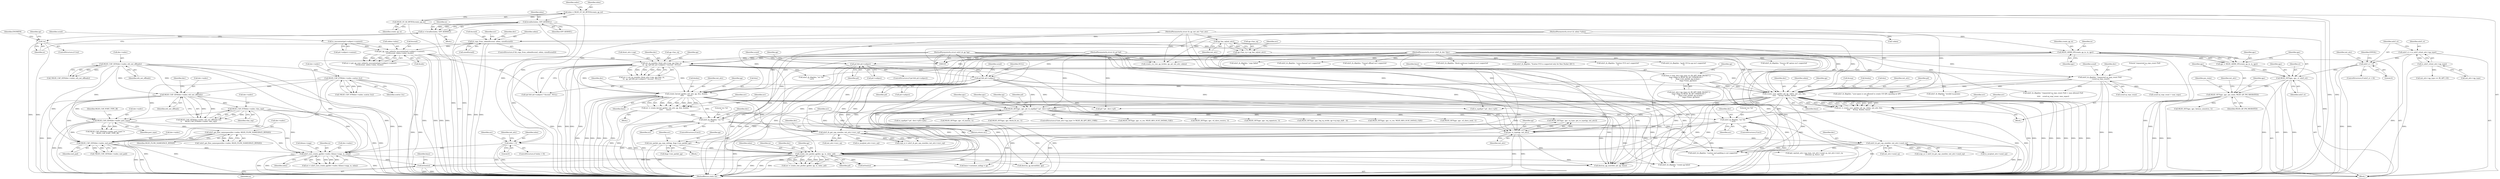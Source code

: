 digraph "0_linux_0625b4ba1a5d4703c7fb01c497bd6c156908af00@API" {
"1001322" [label="(Call,kvfree(in))"];
"1001305" [label="(Call,mlx5_core_create_qp(dev->mdev, &base->mqp, in, inlen))"];
"1001217" [label="(Call,MLX5_CAP_GEN(dev->mdev, end_pad))"];
"1000502" [label="(Call,MLX5_CAP_GEN(dev->mdev, port_type))"];
"1000326" [label="(Call,MLX5_CAP_GEN(dev->mdev, eth_net_offloads))"];
"1000371" [label="(Call,MLX5_CAP_GEN(dev->mdev, eth_net_offloads))"];
"1000332" [label="(Call,MLX5_CAP_ETH(dev->mdev, scatter_fcs))"];
"1000376" [label="(Call,MLX5_CAP_ETH(dev->mdev, vlan_cap))"];
"1000509" [label="(Call,mlx5_get_flow_namespace(dev->mdev, MLX5_FLOW_NAMESPACE_BYPASS))"];
"1000761" [label="(Call,MLX5_ADDR_OF(create_qp_in, in, qpc))"];
"1000122" [label="(Call,MLX5_ST_SZ_BYTES(create_qp_in))"];
"1000737" [label="(Call,!in)"];
"1000731" [label="(Call,in = kvzalloc(inlen, GFP_KERNEL))"];
"1000733" [label="(Call,kvzalloc(inlen, GFP_KERNEL))"];
"1000120" [label="(Call,inlen = MLX5_ST_SZ_BYTES(create_qp_in))"];
"1001252" [label="(Call,inlen < 0)"];
"1001295" [label="(Call,create_raw_packet_qp(dev, qp, in, inlen, pd))"];
"1000578" [label="(Call,set_rq_size(dev, &init_attr->cap, qp->has_rq,\n\t\t\t  qp, (pd && pd->uobject) ? &ucmd : NULL))"];
"1000106" [label="(MethodParameterIn,struct mlx5_ib_dev *dev)"];
"1000570" [label="(Call,qp->has_rq = qp_has_rq(init_attr))"];
"1000574" [label="(Call,qp_has_rq(init_attr))"];
"1000108" [label="(MethodParameterIn,struct ib_qp_init_attr *init_attr)"];
"1000110" [label="(MethodParameterIn,struct mlx5_ib_qp *qp)"];
"1000417" [label="(Call,get_qp_user_index(to_mucontext(pd->uobject->context),\n\t\t\t\t\t&ucmd, udata->inlen, &uidx))"];
"1000418" [label="(Call,to_mucontext(pd->uobject->context))"];
"1000402" [label="(Call,ib_copy_from_udata(&ucmd, udata, sizeof(ucmd)))"];
"1000109" [label="(MethodParameterIn,struct ib_udata *udata)"];
"1000710" [label="(Call,create_kernel_qp(dev, init_attr, qp, &in, &inlen,\n\t\t\t\t\t       base))"];
"1000542" [label="(Call,base = (init_attr->qp_type == IB_QPT_RAW_PACKET ||\n\t\tqp->flags & MLX5_IB_QP_UNDERLAY) ?\n\t       &qp->raw_packet_qp.rq.base :\n\t       &qp->trans_qp.base)"];
"1000687" [label="(Call,create_user_qp(dev, pd, qp, udata, init_attr, &in,\n\t\t\t\t\t     &resp, &inlen, base))"];
"1000622" [label="(Call,mlx5_ib_dbg(dev, \"requested sq_wqe_count (%d)\n\", ucmd.sq_wqe_count))"];
"1000589" [label="(Call,pd && pd->uobject)"];
"1000395" [label="(Call,pd && pd->uobject)"];
"1000107" [label="(MethodParameterIn,struct ib_pd *pd)"];
"1000702" [label="(Call,mlx5_ib_dbg(dev, \"err %d\n\", err))"];
"1000685" [label="(Call,err = create_user_qp(dev, pd, qp, udata, init_attr, &in,\n\t\t\t\t\t     &resp, &inlen, base))"];
"1000721" [label="(Call,mlx5_ib_dbg(dev, \"err %d\n\", err))"];
"1000708" [label="(Call,err = create_kernel_qp(dev, init_attr, qp, &in, &inlen,\n\t\t\t\t\t       base))"];
"1000874" [label="(Call,mlx5_ib_get_cqe_size(dev, init_attr->send_cq))"];
"1000867" [label="(Call,mlx5_ib_get_cqe_size(dev, init_attr->recv_cq))"];
"1001287" [label="(Call,raw_packet_qp_copy_info(qp, &qp->raw_packet_qp))"];
"1000948" [label="(Call,get_rx_type(qp, init_attr))"];
"1000781" [label="(Call,MLX5_SET(qpc, qpc, pd, to_mpd(pd ? pd : devr->p0)->pdn))"];
"1000770" [label="(Call,MLX5_SET(qpc, qpc, pm_state, MLX5_QP_PM_MIGRATED))"];
"1000765" [label="(Call,MLX5_SET(qpc, qpc, st, mlx5_st))"];
"1000759" [label="(Call,qpc = MLX5_ADDR_OF(create_qp_in, in, qpc))"];
"1000170" [label="(Call,mlx5_st < 0)"];
"1000163" [label="(Call,mlx5_st = to_mlx5_st(init_attr->qp_type))"];
"1000165" [label="(Call,to_mlx5_st(init_attr->qp_type))"];
"1000692" [label="(Identifier,init_attr)"];
"1000761" [label="(Call,MLX5_ADDR_OF(create_qp_in, in, qpc))"];
"1000331" [label="(Call,!MLX5_CAP_ETH(dev->mdev, scatter_fcs))"];
"1000506" [label="(Identifier,port_type)"];
"1000741" [label="(Identifier,ENOMEM)"];
"1000662" [label="(Call,mlx5_ib_dbg(dev, \"requested sq_wqe_count (%d) > max allowed (%d)\n\",\n\t\t\t\t\t    ucmd.sq_wqe_count, max_wqes))"];
"1000632" [label="(Identifier,ucmd)"];
"1000371" [label="(Call,MLX5_CAP_GEN(dev->mdev, eth_net_offloads))"];
"1000502" [label="(Call,MLX5_CAP_GEN(dev->mdev, port_type))"];
"1001297" [label="(Identifier,qp)"];
"1000370" [label="(Call,MLX5_CAP_GEN(dev->mdev, eth_net_offloads) &&\n\t\t      MLX5_CAP_ETH(dev->mdev, vlan_cap))"];
"1000107" [label="(MethodParameterIn,struct ib_pd *pd)"];
"1001294" [label="(Identifier,err)"];
"1001217" [label="(Call,MLX5_CAP_GEN(dev->mdev, end_pad))"];
"1000171" [label="(Identifier,mlx5_st)"];
"1000763" [label="(Identifier,in)"];
"1000689" [label="(Identifier,pd)"];
"1000688" [label="(Identifier,dev)"];
"1000815" [label="(Call,MLX5_SET(qpc, qpc, block_lb_mc, 1))"];
"1000297" [label="(Call,mlx5_ib_dbg(dev, \"ipoib UD lso qp isn't supported\n\"))"];
"1001309" [label="(Call,&base->mqp)"];
"1001252" [label="(Call,inlen < 0)"];
"1000377" [label="(Call,dev->mdev)"];
"1000542" [label="(Call,base = (init_attr->qp_type == IB_QPT_RAW_PACKET ||\n\t\tqp->flags & MLX5_IB_QP_UNDERLAY) ?\n\t       &qp->raw_packet_qp.rq.base :\n\t       &qp->trans_qp.base)"];
"1000703" [label="(Identifier,dev)"];
"1000775" [label="(ControlStructure,if (init_attr->qp_type != MLX5_IB_QPT_REG_UMR))"];
"1000419" [label="(Call,pd->uobject->context)"];
"1000396" [label="(Identifier,pd)"];
"1000375" [label="(Identifier,eth_net_offloads)"];
"1000416" [label="(Identifier,err)"];
"1000613" [label="(Block,)"];
"1000719" [label="(ControlStructure,if (err))"];
"1001251" [label="(ControlStructure,if (inlen < 0))"];
"1001223" [label="(Call,mlx5_ib_dbg(dev, \"scatter end padding is not supported\n\"))"];
"1000172" [label="(Literal,0)"];
"1000380" [label="(Identifier,vlan_cap)"];
"1000764" [label="(Identifier,qpc)"];
"1000122" [label="(Call,MLX5_ST_SZ_BYTES(create_qp_in))"];
"1000596" [label="(Identifier,NULL)"];
"1000769" [label="(Identifier,mlx5_st)"];
"1000425" [label="(Identifier,ucmd)"];
"1000395" [label="(Call,pd && pd->uobject)"];
"1000774" [label="(Identifier,MLX5_QP_PM_MIGRATED)"];
"1000588" [label="(Call,(pd && pd->uobject) ? &ucmd : NULL)"];
"1000515" [label="(Call,mlx5_ib_dbg(dev, \"Source QP option isn't supported\n\"))"];
"1000691" [label="(Identifier,udata)"];
"1000716" [label="(Call,&inlen)"];
"1001428" [label="(MethodReturn,static int)"];
"1001408" [label="(Call,destroy_qp_user(dev, pd, qp, base))"];
"1000712" [label="(Identifier,init_attr)"];
"1000686" [label="(Identifier,err)"];
"1000883" [label="(Call,MLX5_SET(qpc, qpc, cs_res, MLX5_RES_SCAT_DATA64_CQE))"];
"1000744" [label="(Identifier,qp)"];
"1000330" [label="(Identifier,eth_net_offloads)"];
"1000704" [label="(Literal,\"err %d\n\")"];
"1000577" [label="(Identifier,err)"];
"1001420" [label="(Call,destroy_qp_kernel(dev, qp))"];
"1000623" [label="(Identifier,dev)"];
"1000867" [label="(Call,mlx5_ib_get_cqe_size(dev, init_attr->recv_cq))"];
"1000572" [label="(Identifier,qp)"];
"1000164" [label="(Identifier,mlx5_st)"];
"1000584" [label="(Call,qp->has_rq)"];
"1000126" [label="(Identifier,mdev)"];
"1001257" [label="(Identifier,err)"];
"1000872" [label="(Call,scqe_sz = mlx5_ib_get_cqe_size(dev, init_attr->send_cq))"];
"1001299" [label="(Identifier,inlen)"];
"1001303" [label="(Call,err = mlx5_core_create_qp(dev->mdev, &base->mqp, in, inlen))"];
"1000735" [label="(Identifier,GFP_KERNEL)"];
"1000409" [label="(Call,mlx5_ib_dbg(dev, \"copy failed\n\"))"];
"1000713" [label="(Identifier,qp)"];
"1000591" [label="(Call,pd->uobject)"];
"1000394" [label="(ControlStructure,if (pd && pd->uobject))"];
"1000424" [label="(Call,&ucmd)"];
"1000770" [label="(Call,MLX5_SET(qpc, qpc, pm_state, MLX5_QP_PM_MIGRATED))"];
"1000726" [label="(Identifier,err)"];
"1000372" [label="(Call,dev->mdev)"];
"1000336" [label="(Identifier,scatter_fcs)"];
"1000580" [label="(Call,&init_attr->cap)"];
"1000622" [label="(Call,mlx5_ib_dbg(dev, \"requested sq_wqe_count (%d)\n\", ucmd.sq_wqe_count))"];
"1000325" [label="(Call,!MLX5_CAP_GEN(dev->mdev, eth_net_offloads))"];
"1000501" [label="(Call,MLX5_CAP_GEN(dev->mdev, port_type) !=\n\t\t\t     MLX5_CAP_PORT_TYPE_IB)"];
"1000690" [label="(Identifier,qp)"];
"1000418" [label="(Call,to_mucontext(pd->uobject->context))"];
"1000727" [label="(Return,return err;)"];
"1000722" [label="(Identifier,dev)"];
"1000397" [label="(Call,pd->uobject)"];
"1000417" [label="(Call,get_qp_user_index(to_mucontext(pd->uobject->context),\n\t\t\t\t\t&ucmd, udata->inlen, &uidx))"];
"1000771" [label="(Identifier,qpc)"];
"1000766" [label="(Identifier,qpc)"];
"1000165" [label="(Call,to_mlx5_st(init_attr->qp_type))"];
"1000784" [label="(Identifier,pd)"];
"1000876" [label="(Call,init_attr->send_cq)"];
"1000783" [label="(Identifier,qpc)"];
"1000738" [label="(Identifier,in)"];
"1000595" [label="(Identifier,ucmd)"];
"1000950" [label="(Identifier,init_attr)"];
"1000767" [label="(Identifier,qpc)"];
"1000240" [label="(Call,mlx5_ib_dbg(dev, \"cross-channel isn't supported\n\"))"];
"1000695" [label="(Call,&resp)"];
"1000475" [label="(Call,mlx5_ib_dbg(dev, \"Tunnel offload isn't supported\n\"))"];
"1000723" [label="(Literal,\"err %d\n\")"];
"1000782" [label="(Identifier,qpc)"];
"1000707" [label="(Block,)"];
"1000575" [label="(Identifier,init_attr)"];
"1000718" [label="(Identifier,base)"];
"1000765" [label="(Call,MLX5_SET(qpc, qpc, st, mlx5_st))"];
"1000685" [label="(Call,err = create_user_qp(dev, pd, qp, udata, init_attr, &in,\n\t\t\t\t\t     &resp, &inlen, base))"];
"1000121" [label="(Identifier,inlen)"];
"1000875" [label="(Identifier,dev)"];
"1000332" [label="(Call,MLX5_CAP_ETH(dev->mdev, scatter_fcs))"];
"1000869" [label="(Call,init_attr->recv_cq)"];
"1000410" [label="(Identifier,dev)"];
"1001298" [label="(Identifier,in)"];
"1000333" [label="(Call,dev->mdev)"];
"1001336" [label="(Call,get_cqs(init_attr->qp_type, init_attr->send_cq, init_attr->recv_cq,\n\t\t&send_cq, &recv_cq))"];
"1000120" [label="(Call,inlen = MLX5_ST_SZ_BYTES(create_qp_in))"];
"1001313" [label="(Identifier,in)"];
"1000734" [label="(Identifier,inlen)"];
"1000513" [label="(Identifier,MLX5_FLOW_NAMESPACE_BYPASS)"];
"1000848" [label="(Call,MLX5_SET(qpc, qpc, cd_slave_receive, 1))"];
"1000802" [label="(Identifier,qp)"];
"1001305" [label="(Call,mlx5_core_create_qp(dev->mdev, &base->mqp, in, inlen))"];
"1001265" [label="(Identifier,init_attr)"];
"1000576" [label="(Call,err = set_rq_size(dev, &init_attr->cap, qp->has_rq,\n\t\t\t  qp, (pd && pd->uobject) ? &ucmd : NULL))"];
"1000625" [label="(Call,ucmd.sq_wqe_count)"];
"1000733" [label="(Call,kvzalloc(inlen, GFP_KERNEL))"];
"1000768" [label="(Identifier,st)"];
"1000406" [label="(Call,sizeof(ucmd))"];
"1001218" [label="(Call,dev->mdev)"];
"1001322" [label="(Call,kvfree(in))"];
"1000503" [label="(Call,dev->mdev)"];
"1001254" [label="(Literal,0)"];
"1000874" [label="(Call,mlx5_ib_get_cqe_size(dev, init_attr->send_cq))"];
"1001326" [label="(Identifier,base)"];
"1001314" [label="(Identifier,inlen)"];
"1000378" [label="(Identifier,dev)"];
"1000110" [label="(MethodParameterIn,struct mlx5_ib_qp *qp)"];
"1000401" [label="(ControlStructure,if (ib_copy_from_udata(&ucmd, udata, sizeof(ucmd))))"];
"1000579" [label="(Identifier,dev)"];
"1000868" [label="(Identifier,dev)"];
"1000169" [label="(ControlStructure,if (mlx5_st < 0))"];
"1000106" [label="(MethodParameterIn,struct mlx5_ib_dev *dev)"];
"1000759" [label="(Call,qpc = MLX5_ADDR_OF(create_qp_in, in, qpc))"];
"1000804" [label="(Call,MLX5_SET(qpc, qpc, wq_signature, 1))"];
"1000737" [label="(Call,!in)"];
"1000710" [label="(Call,create_kernel_qp(dev, init_attr, qp, &in, &inlen,\n\t\t\t\t\t       base))"];
"1000702" [label="(Call,mlx5_ib_dbg(dev, \"err %d\n\", err))"];
"1000166" [label="(Call,init_attr->qp_type)"];
"1000405" [label="(Identifier,udata)"];
"1000714" [label="(Call,&in)"];
"1000709" [label="(Identifier,err)"];
"1000720" [label="(Identifier,err)"];
"1000327" [label="(Call,dev->mdev)"];
"1000123" [label="(Identifier,create_qp_in)"];
"1000537" [label="(Identifier,qp)"];
"1001323" [label="(Identifier,in)"];
"1000701" [label="(Identifier,err)"];
"1000724" [label="(Identifier,err)"];
"1000787" [label="(Call,pd ? pd : devr->p0)"];
"1000578" [label="(Call,set_rq_size(dev, &init_attr->cap, qp->has_rq,\n\t\t\t  qp, (pd && pd->uobject) ? &ucmd : NULL))"];
"1000404" [label="(Identifier,ucmd)"];
"1000697" [label="(Call,&inlen)"];
"1001296" [label="(Identifier,dev)"];
"1000415" [label="(Call,err = get_qp_user_index(to_mucontext(pd->uobject->context),\n\t\t\t\t\t&ucmd, udata->inlen, &uidx))"];
"1001253" [label="(Identifier,inlen)"];
"1001159" [label="(Call,to_mcq(init_attr->recv_cq))"];
"1000762" [label="(Identifier,create_qp_in)"];
"1000326" [label="(Call,MLX5_CAP_GEN(dev->mdev, eth_net_offloads))"];
"1000570" [label="(Call,qp->has_rq = qp_has_rq(init_attr))"];
"1000693" [label="(Call,&in)"];
"1000923" [label="(Call,MLX5_SET(qpc, qpc, log_rq_stride, qp->rq.wqe_shift - 4))"];
"1001288" [label="(Identifier,qp)"];
"1000795" [label="(Call,MLX5_SET(qpc, qpc, latency_sensitive, 1))"];
"1000175" [label="(Identifier,EINVAL)"];
"1000649" [label="(Call,mlx5_ib_dbg(dev, \"invalid rq params\n\"))"];
"1001273" [label="(Block,)"];
"1000210" [label="(Call,mlx5_ib_dbg(dev, \"block multicast loopback isn't supported\n\"))"];
"1000508" [label="(Call,!mlx5_get_flow_namespace(dev->mdev, MLX5_FLOW_NAMESPACE_BYPASS))"];
"1000108" [label="(MethodParameterIn,struct ib_qp_init_attr *init_attr)"];
"1000402" [label="(Call,ib_copy_from_udata(&ucmd, udata, sizeof(ucmd)))"];
"1000600" [label="(Call,mlx5_ib_dbg(dev, \"err %d\n\", err))"];
"1001143" [label="(Call,to_mcq(init_attr->send_cq))"];
"1001289" [label="(Call,&qp->raw_packet_qp)"];
"1000711" [label="(Identifier,dev)"];
"1000178" [label="(Identifier,init_attr)"];
"1000163" [label="(Call,mlx5_st = to_mlx5_st(init_attr->qp_type))"];
"1001293" [label="(Call,err = create_raw_packet_qp(dev, qp, in, inlen, pd))"];
"1000281" [label="(Call,init_attr->qp_type == IB_QPT_UD)"];
"1000656" [label="(Call,ucmd.sq_wqe_count > max_wqes)"];
"1001300" [label="(Identifier,pd)"];
"1000574" [label="(Call,qp_has_rq(init_attr))"];
"1000778" [label="(Identifier,init_attr)"];
"1001424" [label="(Call,kvfree(in))"];
"1000944" [label="(Call,MLX5_SET(qpc, qpc, rq_type, get_rx_type(qp, init_attr)))"];
"1000732" [label="(Identifier,in)"];
"1000589" [label="(Call,pd && pd->uobject)"];
"1000507" [label="(Identifier,MLX5_CAP_PORT_TYPE_IB)"];
"1000948" [label="(Call,get_rx_type(qp, init_attr))"];
"1000317" [label="(Call,mlx5_ib_dbg(dev, \"Scatter FCS is supported only for Raw Packet QPs\"))"];
"1000403" [label="(Call,&ucmd)"];
"1000889" [label="(Call,MLX5_SET(qpc, qpc, cs_res, MLX5_RES_SCAT_DATA32_CQE))"];
"1000837" [label="(Call,MLX5_SET(qpc, qpc, cd_slave_send, 1))"];
"1000865" [label="(Call,rcqe_sz = mlx5_ib_get_cqe_size(dev, init_attr->recv_cq))"];
"1000700" [label="(ControlStructure,if (err))"];
"1000590" [label="(Identifier,pd)"];
"1001295" [label="(Call,create_raw_packet_qp(dev, qp, in, inlen, pd))"];
"1000772" [label="(Identifier,qpc)"];
"1001324" [label="(Call,base->container_mibqp = qp)"];
"1000786" [label="(Call,to_mpd(pd ? pd : devr->p0))"];
"1000376" [label="(Call,MLX5_CAP_ETH(dev->mdev, vlan_cap))"];
"1000687" [label="(Call,create_user_qp(dev, pd, qp, udata, init_attr, &in,\n\t\t\t\t\t     &resp, &inlen, base))"];
"1001306" [label="(Call,dev->mdev)"];
"1000587" [label="(Identifier,qp)"];
"1001287" [label="(Call,raw_packet_qp_copy_info(qp, &qp->raw_packet_qp))"];
"1000736" [label="(ControlStructure,if (!in))"];
"1000543" [label="(Identifier,base)"];
"1000624" [label="(Literal,\"requested sq_wqe_count (%d)\n\")"];
"1001221" [label="(Identifier,end_pad)"];
"1001216" [label="(Call,!MLX5_CAP_GEN(dev->mdev, end_pad))"];
"1000109" [label="(MethodParameterIn,struct ib_udata *udata)"];
"1000509" [label="(Call,mlx5_get_flow_namespace(dev->mdev, MLX5_FLOW_NAMESPACE_BYPASS))"];
"1000785" [label="(Call,to_mpd(pd ? pd : devr->p0)->pdn)"];
"1000826" [label="(Call,MLX5_SET(qpc, qpc, cd_master, 1))"];
"1000773" [label="(Identifier,pm_state)"];
"1000170" [label="(Call,mlx5_st < 0)"];
"1000760" [label="(Identifier,qpc)"];
"1000705" [label="(Identifier,err)"];
"1000544" [label="(Call,(init_attr->qp_type == IB_QPT_RAW_PACKET ||\n\t\tqp->flags & MLX5_IB_QP_UNDERLAY) ?\n\t       &qp->raw_packet_qp.rq.base :\n\t       &qp->trans_qp.base)"];
"1000679" [label="(Call,mlx5_ib_dbg(dev, \"user-space is not allowed to create UD QPs spoofing as QP1\n\"))"];
"1000426" [label="(Call,udata->inlen)"];
"1000731" [label="(Call,in = kvzalloc(inlen, GFP_KERNEL))"];
"1000111" [label="(Block,)"];
"1001318" [label="(Call,mlx5_ib_dbg(dev, \"create qp failed\n\"))"];
"1000730" [label="(Block,)"];
"1000338" [label="(Call,mlx5_ib_dbg(dev, \"Scatter FCS isn't supported\n\"))"];
"1000721" [label="(Call,mlx5_ib_dbg(dev, \"err %d\n\", err))"];
"1000781" [label="(Call,MLX5_SET(qpc, qpc, pd, to_mpd(pd ? pd : devr->p0)->pdn))"];
"1000189" [label="(Call,create_rss_raw_qp_tir(dev, qp, pd, init_attr, udata))"];
"1000699" [label="(Identifier,base)"];
"1000510" [label="(Call,dev->mdev)"];
"1000429" [label="(Call,&uidx)"];
"1000949" [label="(Identifier,qp)"];
"1000571" [label="(Call,qp->has_rq)"];
"1000182" [label="(Call,!udata)"];
"1000708" [label="(Call,err = create_kernel_qp(dev, init_attr, qp, &in, &inlen,\n\t\t\t\t\t       base))"];
"1001322" -> "1000111"  [label="AST: "];
"1001322" -> "1001323"  [label="CFG: "];
"1001323" -> "1001322"  [label="AST: "];
"1001326" -> "1001322"  [label="CFG: "];
"1001322" -> "1001428"  [label="DDG: "];
"1001322" -> "1001428"  [label="DDG: "];
"1001305" -> "1001322"  [label="DDG: "];
"1001295" -> "1001322"  [label="DDG: "];
"1001305" -> "1001303"  [label="AST: "];
"1001305" -> "1001314"  [label="CFG: "];
"1001306" -> "1001305"  [label="AST: "];
"1001309" -> "1001305"  [label="AST: "];
"1001313" -> "1001305"  [label="AST: "];
"1001314" -> "1001305"  [label="AST: "];
"1001303" -> "1001305"  [label="CFG: "];
"1001305" -> "1001428"  [label="DDG: "];
"1001305" -> "1001428"  [label="DDG: "];
"1001305" -> "1001428"  [label="DDG: "];
"1001305" -> "1001303"  [label="DDG: "];
"1001305" -> "1001303"  [label="DDG: "];
"1001305" -> "1001303"  [label="DDG: "];
"1001305" -> "1001303"  [label="DDG: "];
"1001217" -> "1001305"  [label="DDG: "];
"1000502" -> "1001305"  [label="DDG: "];
"1000371" -> "1001305"  [label="DDG: "];
"1000376" -> "1001305"  [label="DDG: "];
"1000332" -> "1001305"  [label="DDG: "];
"1000326" -> "1001305"  [label="DDG: "];
"1000509" -> "1001305"  [label="DDG: "];
"1000761" -> "1001305"  [label="DDG: "];
"1001252" -> "1001305"  [label="DDG: "];
"1001305" -> "1001424"  [label="DDG: "];
"1001217" -> "1001216"  [label="AST: "];
"1001217" -> "1001221"  [label="CFG: "];
"1001218" -> "1001217"  [label="AST: "];
"1001221" -> "1001217"  [label="AST: "];
"1001216" -> "1001217"  [label="CFG: "];
"1001217" -> "1001428"  [label="DDG: "];
"1001217" -> "1001428"  [label="DDG: "];
"1001217" -> "1001216"  [label="DDG: "];
"1001217" -> "1001216"  [label="DDG: "];
"1000502" -> "1001217"  [label="DDG: "];
"1000371" -> "1001217"  [label="DDG: "];
"1000376" -> "1001217"  [label="DDG: "];
"1000332" -> "1001217"  [label="DDG: "];
"1000326" -> "1001217"  [label="DDG: "];
"1000509" -> "1001217"  [label="DDG: "];
"1000502" -> "1000501"  [label="AST: "];
"1000502" -> "1000506"  [label="CFG: "];
"1000503" -> "1000502"  [label="AST: "];
"1000506" -> "1000502"  [label="AST: "];
"1000507" -> "1000502"  [label="CFG: "];
"1000502" -> "1001428"  [label="DDG: "];
"1000502" -> "1001428"  [label="DDG: "];
"1000502" -> "1000501"  [label="DDG: "];
"1000502" -> "1000501"  [label="DDG: "];
"1000326" -> "1000502"  [label="DDG: "];
"1000371" -> "1000502"  [label="DDG: "];
"1000376" -> "1000502"  [label="DDG: "];
"1000332" -> "1000502"  [label="DDG: "];
"1000502" -> "1000509"  [label="DDG: "];
"1000326" -> "1000325"  [label="AST: "];
"1000326" -> "1000330"  [label="CFG: "];
"1000327" -> "1000326"  [label="AST: "];
"1000330" -> "1000326"  [label="AST: "];
"1000325" -> "1000326"  [label="CFG: "];
"1000326" -> "1001428"  [label="DDG: "];
"1000326" -> "1001428"  [label="DDG: "];
"1000326" -> "1000325"  [label="DDG: "];
"1000326" -> "1000325"  [label="DDG: "];
"1000326" -> "1000332"  [label="DDG: "];
"1000326" -> "1000371"  [label="DDG: "];
"1000326" -> "1000371"  [label="DDG: "];
"1000371" -> "1000370"  [label="AST: "];
"1000371" -> "1000375"  [label="CFG: "];
"1000372" -> "1000371"  [label="AST: "];
"1000375" -> "1000371"  [label="AST: "];
"1000378" -> "1000371"  [label="CFG: "];
"1000370" -> "1000371"  [label="CFG: "];
"1000371" -> "1001428"  [label="DDG: "];
"1000371" -> "1001428"  [label="DDG: "];
"1000371" -> "1000370"  [label="DDG: "];
"1000371" -> "1000370"  [label="DDG: "];
"1000332" -> "1000371"  [label="DDG: "];
"1000371" -> "1000376"  [label="DDG: "];
"1000332" -> "1000331"  [label="AST: "];
"1000332" -> "1000336"  [label="CFG: "];
"1000333" -> "1000332"  [label="AST: "];
"1000336" -> "1000332"  [label="AST: "];
"1000331" -> "1000332"  [label="CFG: "];
"1000332" -> "1001428"  [label="DDG: "];
"1000332" -> "1001428"  [label="DDG: "];
"1000332" -> "1000331"  [label="DDG: "];
"1000332" -> "1000331"  [label="DDG: "];
"1000376" -> "1000370"  [label="AST: "];
"1000376" -> "1000380"  [label="CFG: "];
"1000377" -> "1000376"  [label="AST: "];
"1000380" -> "1000376"  [label="AST: "];
"1000370" -> "1000376"  [label="CFG: "];
"1000376" -> "1001428"  [label="DDG: "];
"1000376" -> "1001428"  [label="DDG: "];
"1000376" -> "1000370"  [label="DDG: "];
"1000376" -> "1000370"  [label="DDG: "];
"1000509" -> "1000508"  [label="AST: "];
"1000509" -> "1000513"  [label="CFG: "];
"1000510" -> "1000509"  [label="AST: "];
"1000513" -> "1000509"  [label="AST: "];
"1000508" -> "1000509"  [label="CFG: "];
"1000509" -> "1001428"  [label="DDG: "];
"1000509" -> "1001428"  [label="DDG: "];
"1000509" -> "1000508"  [label="DDG: "];
"1000509" -> "1000508"  [label="DDG: "];
"1000761" -> "1000759"  [label="AST: "];
"1000761" -> "1000764"  [label="CFG: "];
"1000762" -> "1000761"  [label="AST: "];
"1000763" -> "1000761"  [label="AST: "];
"1000764" -> "1000761"  [label="AST: "];
"1000759" -> "1000761"  [label="CFG: "];
"1000761" -> "1001428"  [label="DDG: "];
"1000761" -> "1000759"  [label="DDG: "];
"1000761" -> "1000759"  [label="DDG: "];
"1000761" -> "1000759"  [label="DDG: "];
"1000122" -> "1000761"  [label="DDG: "];
"1000737" -> "1000761"  [label="DDG: "];
"1000761" -> "1001295"  [label="DDG: "];
"1000761" -> "1001424"  [label="DDG: "];
"1000122" -> "1000120"  [label="AST: "];
"1000122" -> "1000123"  [label="CFG: "];
"1000123" -> "1000122"  [label="AST: "];
"1000120" -> "1000122"  [label="CFG: "];
"1000122" -> "1001428"  [label="DDG: "];
"1000122" -> "1000120"  [label="DDG: "];
"1000737" -> "1000736"  [label="AST: "];
"1000737" -> "1000738"  [label="CFG: "];
"1000738" -> "1000737"  [label="AST: "];
"1000741" -> "1000737"  [label="CFG: "];
"1000744" -> "1000737"  [label="CFG: "];
"1000737" -> "1001428"  [label="DDG: "];
"1000737" -> "1001428"  [label="DDG: "];
"1000731" -> "1000737"  [label="DDG: "];
"1000731" -> "1000730"  [label="AST: "];
"1000731" -> "1000733"  [label="CFG: "];
"1000732" -> "1000731"  [label="AST: "];
"1000733" -> "1000731"  [label="AST: "];
"1000738" -> "1000731"  [label="CFG: "];
"1000731" -> "1001428"  [label="DDG: "];
"1000733" -> "1000731"  [label="DDG: "];
"1000733" -> "1000731"  [label="DDG: "];
"1000733" -> "1000735"  [label="CFG: "];
"1000734" -> "1000733"  [label="AST: "];
"1000735" -> "1000733"  [label="AST: "];
"1000733" -> "1001428"  [label="DDG: "];
"1000733" -> "1001428"  [label="DDG: "];
"1000120" -> "1000733"  [label="DDG: "];
"1000733" -> "1001252"  [label="DDG: "];
"1000120" -> "1000111"  [label="AST: "];
"1000121" -> "1000120"  [label="AST: "];
"1000126" -> "1000120"  [label="CFG: "];
"1000120" -> "1001428"  [label="DDG: "];
"1000120" -> "1001428"  [label="DDG: "];
"1000120" -> "1001252"  [label="DDG: "];
"1001252" -> "1001251"  [label="AST: "];
"1001252" -> "1001254"  [label="CFG: "];
"1001253" -> "1001252"  [label="AST: "];
"1001254" -> "1001252"  [label="AST: "];
"1001257" -> "1001252"  [label="CFG: "];
"1001265" -> "1001252"  [label="CFG: "];
"1001252" -> "1001428"  [label="DDG: "];
"1001252" -> "1001428"  [label="DDG: "];
"1001252" -> "1001295"  [label="DDG: "];
"1001295" -> "1001293"  [label="AST: "];
"1001295" -> "1001300"  [label="CFG: "];
"1001296" -> "1001295"  [label="AST: "];
"1001297" -> "1001295"  [label="AST: "];
"1001298" -> "1001295"  [label="AST: "];
"1001299" -> "1001295"  [label="AST: "];
"1001300" -> "1001295"  [label="AST: "];
"1001293" -> "1001295"  [label="CFG: "];
"1001295" -> "1001428"  [label="DDG: "];
"1001295" -> "1001428"  [label="DDG: "];
"1001295" -> "1001428"  [label="DDG: "];
"1001295" -> "1001428"  [label="DDG: "];
"1001295" -> "1001293"  [label="DDG: "];
"1001295" -> "1001293"  [label="DDG: "];
"1001295" -> "1001293"  [label="DDG: "];
"1001295" -> "1001293"  [label="DDG: "];
"1001295" -> "1001293"  [label="DDG: "];
"1000578" -> "1001295"  [label="DDG: "];
"1000710" -> "1001295"  [label="DDG: "];
"1000687" -> "1001295"  [label="DDG: "];
"1000687" -> "1001295"  [label="DDG: "];
"1000702" -> "1001295"  [label="DDG: "];
"1000721" -> "1001295"  [label="DDG: "];
"1000874" -> "1001295"  [label="DDG: "];
"1000106" -> "1001295"  [label="DDG: "];
"1001287" -> "1001295"  [label="DDG: "];
"1000110" -> "1001295"  [label="DDG: "];
"1000589" -> "1001295"  [label="DDG: "];
"1000781" -> "1001295"  [label="DDG: "];
"1000107" -> "1001295"  [label="DDG: "];
"1001295" -> "1001318"  [label="DDG: "];
"1001295" -> "1001324"  [label="DDG: "];
"1001295" -> "1001408"  [label="DDG: "];
"1001295" -> "1001408"  [label="DDG: "];
"1001295" -> "1001420"  [label="DDG: "];
"1001295" -> "1001424"  [label="DDG: "];
"1000578" -> "1000576"  [label="AST: "];
"1000578" -> "1000588"  [label="CFG: "];
"1000579" -> "1000578"  [label="AST: "];
"1000580" -> "1000578"  [label="AST: "];
"1000584" -> "1000578"  [label="AST: "];
"1000587" -> "1000578"  [label="AST: "];
"1000588" -> "1000578"  [label="AST: "];
"1000576" -> "1000578"  [label="CFG: "];
"1000578" -> "1001428"  [label="DDG: "];
"1000578" -> "1001428"  [label="DDG: "];
"1000578" -> "1001428"  [label="DDG: "];
"1000578" -> "1001428"  [label="DDG: "];
"1000578" -> "1001428"  [label="DDG: "];
"1000578" -> "1000576"  [label="DDG: "];
"1000578" -> "1000576"  [label="DDG: "];
"1000578" -> "1000576"  [label="DDG: "];
"1000578" -> "1000576"  [label="DDG: "];
"1000578" -> "1000576"  [label="DDG: "];
"1000106" -> "1000578"  [label="DDG: "];
"1000570" -> "1000578"  [label="DDG: "];
"1000110" -> "1000578"  [label="DDG: "];
"1000417" -> "1000578"  [label="DDG: "];
"1000578" -> "1000600"  [label="DDG: "];
"1000578" -> "1000622"  [label="DDG: "];
"1000578" -> "1000687"  [label="DDG: "];
"1000578" -> "1000710"  [label="DDG: "];
"1000578" -> "1000710"  [label="DDG: "];
"1000578" -> "1000867"  [label="DDG: "];
"1000578" -> "1000948"  [label="DDG: "];
"1000578" -> "1001223"  [label="DDG: "];
"1000578" -> "1001318"  [label="DDG: "];
"1000106" -> "1000105"  [label="AST: "];
"1000106" -> "1001428"  [label="DDG: "];
"1000106" -> "1000189"  [label="DDG: "];
"1000106" -> "1000210"  [label="DDG: "];
"1000106" -> "1000240"  [label="DDG: "];
"1000106" -> "1000297"  [label="DDG: "];
"1000106" -> "1000317"  [label="DDG: "];
"1000106" -> "1000338"  [label="DDG: "];
"1000106" -> "1000409"  [label="DDG: "];
"1000106" -> "1000475"  [label="DDG: "];
"1000106" -> "1000515"  [label="DDG: "];
"1000106" -> "1000600"  [label="DDG: "];
"1000106" -> "1000622"  [label="DDG: "];
"1000106" -> "1000649"  [label="DDG: "];
"1000106" -> "1000662"  [label="DDG: "];
"1000106" -> "1000679"  [label="DDG: "];
"1000106" -> "1000687"  [label="DDG: "];
"1000106" -> "1000702"  [label="DDG: "];
"1000106" -> "1000710"  [label="DDG: "];
"1000106" -> "1000721"  [label="DDG: "];
"1000106" -> "1000867"  [label="DDG: "];
"1000106" -> "1000874"  [label="DDG: "];
"1000106" -> "1001223"  [label="DDG: "];
"1000106" -> "1001318"  [label="DDG: "];
"1000106" -> "1001408"  [label="DDG: "];
"1000106" -> "1001420"  [label="DDG: "];
"1000570" -> "1000111"  [label="AST: "];
"1000570" -> "1000574"  [label="CFG: "];
"1000571" -> "1000570"  [label="AST: "];
"1000574" -> "1000570"  [label="AST: "];
"1000577" -> "1000570"  [label="CFG: "];
"1000570" -> "1001428"  [label="DDG: "];
"1000574" -> "1000570"  [label="DDG: "];
"1000574" -> "1000575"  [label="CFG: "];
"1000575" -> "1000574"  [label="AST: "];
"1000574" -> "1001428"  [label="DDG: "];
"1000108" -> "1000574"  [label="DDG: "];
"1000574" -> "1000687"  [label="DDG: "];
"1000574" -> "1000710"  [label="DDG: "];
"1000574" -> "1000948"  [label="DDG: "];
"1000108" -> "1000105"  [label="AST: "];
"1000108" -> "1001428"  [label="DDG: "];
"1000108" -> "1000189"  [label="DDG: "];
"1000108" -> "1000687"  [label="DDG: "];
"1000108" -> "1000710"  [label="DDG: "];
"1000108" -> "1000948"  [label="DDG: "];
"1000110" -> "1000105"  [label="AST: "];
"1000110" -> "1001428"  [label="DDG: "];
"1000110" -> "1000189"  [label="DDG: "];
"1000110" -> "1000687"  [label="DDG: "];
"1000110" -> "1000710"  [label="DDG: "];
"1000110" -> "1000948"  [label="DDG: "];
"1000110" -> "1001287"  [label="DDG: "];
"1000110" -> "1001324"  [label="DDG: "];
"1000110" -> "1001408"  [label="DDG: "];
"1000110" -> "1001420"  [label="DDG: "];
"1000417" -> "1000415"  [label="AST: "];
"1000417" -> "1000429"  [label="CFG: "];
"1000418" -> "1000417"  [label="AST: "];
"1000424" -> "1000417"  [label="AST: "];
"1000426" -> "1000417"  [label="AST: "];
"1000429" -> "1000417"  [label="AST: "];
"1000415" -> "1000417"  [label="CFG: "];
"1000417" -> "1001428"  [label="DDG: "];
"1000417" -> "1001428"  [label="DDG: "];
"1000417" -> "1001428"  [label="DDG: "];
"1000417" -> "1001428"  [label="DDG: "];
"1000417" -> "1000415"  [label="DDG: "];
"1000417" -> "1000415"  [label="DDG: "];
"1000417" -> "1000415"  [label="DDG: "];
"1000417" -> "1000415"  [label="DDG: "];
"1000418" -> "1000417"  [label="DDG: "];
"1000402" -> "1000417"  [label="DDG: "];
"1000417" -> "1000588"  [label="DDG: "];
"1000418" -> "1000419"  [label="CFG: "];
"1000419" -> "1000418"  [label="AST: "];
"1000425" -> "1000418"  [label="CFG: "];
"1000418" -> "1001428"  [label="DDG: "];
"1000402" -> "1000401"  [label="AST: "];
"1000402" -> "1000406"  [label="CFG: "];
"1000403" -> "1000402"  [label="AST: "];
"1000405" -> "1000402"  [label="AST: "];
"1000406" -> "1000402"  [label="AST: "];
"1000410" -> "1000402"  [label="CFG: "];
"1000416" -> "1000402"  [label="CFG: "];
"1000402" -> "1001428"  [label="DDG: "];
"1000402" -> "1001428"  [label="DDG: "];
"1000402" -> "1001428"  [label="DDG: "];
"1000109" -> "1000402"  [label="DDG: "];
"1000402" -> "1000687"  [label="DDG: "];
"1000109" -> "1000105"  [label="AST: "];
"1000109" -> "1001428"  [label="DDG: "];
"1000109" -> "1000182"  [label="DDG: "];
"1000109" -> "1000189"  [label="DDG: "];
"1000109" -> "1000687"  [label="DDG: "];
"1000710" -> "1000708"  [label="AST: "];
"1000710" -> "1000718"  [label="CFG: "];
"1000711" -> "1000710"  [label="AST: "];
"1000712" -> "1000710"  [label="AST: "];
"1000713" -> "1000710"  [label="AST: "];
"1000714" -> "1000710"  [label="AST: "];
"1000716" -> "1000710"  [label="AST: "];
"1000718" -> "1000710"  [label="AST: "];
"1000708" -> "1000710"  [label="CFG: "];
"1000710" -> "1001428"  [label="DDG: "];
"1000710" -> "1001428"  [label="DDG: "];
"1000710" -> "1001428"  [label="DDG: "];
"1000710" -> "1001428"  [label="DDG: "];
"1000710" -> "1001428"  [label="DDG: "];
"1000710" -> "1001428"  [label="DDG: "];
"1000710" -> "1000708"  [label="DDG: "];
"1000710" -> "1000708"  [label="DDG: "];
"1000710" -> "1000708"  [label="DDG: "];
"1000710" -> "1000708"  [label="DDG: "];
"1000710" -> "1000708"  [label="DDG: "];
"1000710" -> "1000708"  [label="DDG: "];
"1000542" -> "1000710"  [label="DDG: "];
"1000710" -> "1000721"  [label="DDG: "];
"1000710" -> "1000867"  [label="DDG: "];
"1000710" -> "1000948"  [label="DDG: "];
"1000710" -> "1000948"  [label="DDG: "];
"1000710" -> "1001223"  [label="DDG: "];
"1000710" -> "1001318"  [label="DDG: "];
"1000710" -> "1001408"  [label="DDG: "];
"1000542" -> "1000111"  [label="AST: "];
"1000542" -> "1000544"  [label="CFG: "];
"1000543" -> "1000542"  [label="AST: "];
"1000544" -> "1000542"  [label="AST: "];
"1000572" -> "1000542"  [label="CFG: "];
"1000542" -> "1001428"  [label="DDG: "];
"1000542" -> "1001428"  [label="DDG: "];
"1000542" -> "1000687"  [label="DDG: "];
"1000542" -> "1001408"  [label="DDG: "];
"1000687" -> "1000685"  [label="AST: "];
"1000687" -> "1000699"  [label="CFG: "];
"1000688" -> "1000687"  [label="AST: "];
"1000689" -> "1000687"  [label="AST: "];
"1000690" -> "1000687"  [label="AST: "];
"1000691" -> "1000687"  [label="AST: "];
"1000692" -> "1000687"  [label="AST: "];
"1000693" -> "1000687"  [label="AST: "];
"1000695" -> "1000687"  [label="AST: "];
"1000697" -> "1000687"  [label="AST: "];
"1000699" -> "1000687"  [label="AST: "];
"1000685" -> "1000687"  [label="CFG: "];
"1000687" -> "1001428"  [label="DDG: "];
"1000687" -> "1001428"  [label="DDG: "];
"1000687" -> "1001428"  [label="DDG: "];
"1000687" -> "1001428"  [label="DDG: "];
"1000687" -> "1001428"  [label="DDG: "];
"1000687" -> "1001428"  [label="DDG: "];
"1000687" -> "1001428"  [label="DDG: "];
"1000687" -> "1001428"  [label="DDG: "];
"1000687" -> "1001428"  [label="DDG: "];
"1000687" -> "1000685"  [label="DDG: "];
"1000687" -> "1000685"  [label="DDG: "];
"1000687" -> "1000685"  [label="DDG: "];
"1000687" -> "1000685"  [label="DDG: "];
"1000687" -> "1000685"  [label="DDG: "];
"1000687" -> "1000685"  [label="DDG: "];
"1000687" -> "1000685"  [label="DDG: "];
"1000687" -> "1000685"  [label="DDG: "];
"1000687" -> "1000685"  [label="DDG: "];
"1000622" -> "1000687"  [label="DDG: "];
"1000589" -> "1000687"  [label="DDG: "];
"1000107" -> "1000687"  [label="DDG: "];
"1000687" -> "1000702"  [label="DDG: "];
"1000687" -> "1000781"  [label="DDG: "];
"1000687" -> "1000786"  [label="DDG: "];
"1000687" -> "1000787"  [label="DDG: "];
"1000687" -> "1000867"  [label="DDG: "];
"1000687" -> "1000948"  [label="DDG: "];
"1000687" -> "1000948"  [label="DDG: "];
"1000687" -> "1001223"  [label="DDG: "];
"1000687" -> "1001318"  [label="DDG: "];
"1000687" -> "1001408"  [label="DDG: "];
"1000687" -> "1001408"  [label="DDG: "];
"1000622" -> "1000613"  [label="AST: "];
"1000622" -> "1000625"  [label="CFG: "];
"1000623" -> "1000622"  [label="AST: "];
"1000624" -> "1000622"  [label="AST: "];
"1000625" -> "1000622"  [label="AST: "];
"1000632" -> "1000622"  [label="CFG: "];
"1000622" -> "1001428"  [label="DDG: "];
"1000622" -> "1001428"  [label="DDG: "];
"1000622" -> "1000649"  [label="DDG: "];
"1000622" -> "1000656"  [label="DDG: "];
"1000622" -> "1000662"  [label="DDG: "];
"1000622" -> "1000679"  [label="DDG: "];
"1000589" -> "1000588"  [label="AST: "];
"1000589" -> "1000590"  [label="CFG: "];
"1000589" -> "1000591"  [label="CFG: "];
"1000590" -> "1000589"  [label="AST: "];
"1000591" -> "1000589"  [label="AST: "];
"1000595" -> "1000589"  [label="CFG: "];
"1000596" -> "1000589"  [label="CFG: "];
"1000589" -> "1001428"  [label="DDG: "];
"1000589" -> "1001428"  [label="DDG: "];
"1000395" -> "1000589"  [label="DDG: "];
"1000395" -> "1000589"  [label="DDG: "];
"1000107" -> "1000589"  [label="DDG: "];
"1000589" -> "1000781"  [label="DDG: "];
"1000589" -> "1000786"  [label="DDG: "];
"1000589" -> "1000787"  [label="DDG: "];
"1000589" -> "1001408"  [label="DDG: "];
"1000395" -> "1000394"  [label="AST: "];
"1000395" -> "1000396"  [label="CFG: "];
"1000395" -> "1000397"  [label="CFG: "];
"1000396" -> "1000395"  [label="AST: "];
"1000397" -> "1000395"  [label="AST: "];
"1000404" -> "1000395"  [label="CFG: "];
"1000537" -> "1000395"  [label="CFG: "];
"1000395" -> "1001428"  [label="DDG: "];
"1000395" -> "1001428"  [label="DDG: "];
"1000395" -> "1001428"  [label="DDG: "];
"1000107" -> "1000395"  [label="DDG: "];
"1000107" -> "1000105"  [label="AST: "];
"1000107" -> "1001428"  [label="DDG: "];
"1000107" -> "1000189"  [label="DDG: "];
"1000107" -> "1000781"  [label="DDG: "];
"1000107" -> "1000786"  [label="DDG: "];
"1000107" -> "1000787"  [label="DDG: "];
"1000107" -> "1001408"  [label="DDG: "];
"1000702" -> "1000700"  [label="AST: "];
"1000702" -> "1000705"  [label="CFG: "];
"1000703" -> "1000702"  [label="AST: "];
"1000704" -> "1000702"  [label="AST: "];
"1000705" -> "1000702"  [label="AST: "];
"1000726" -> "1000702"  [label="CFG: "];
"1000702" -> "1001428"  [label="DDG: "];
"1000702" -> "1001428"  [label="DDG: "];
"1000702" -> "1001428"  [label="DDG: "];
"1000685" -> "1000702"  [label="DDG: "];
"1000702" -> "1000727"  [label="DDG: "];
"1000702" -> "1000867"  [label="DDG: "];
"1000702" -> "1001223"  [label="DDG: "];
"1000702" -> "1001318"  [label="DDG: "];
"1000685" -> "1000613"  [label="AST: "];
"1000686" -> "1000685"  [label="AST: "];
"1000701" -> "1000685"  [label="CFG: "];
"1000685" -> "1001428"  [label="DDG: "];
"1000685" -> "1001428"  [label="DDG: "];
"1000685" -> "1000727"  [label="DDG: "];
"1000721" -> "1000719"  [label="AST: "];
"1000721" -> "1000724"  [label="CFG: "];
"1000722" -> "1000721"  [label="AST: "];
"1000723" -> "1000721"  [label="AST: "];
"1000724" -> "1000721"  [label="AST: "];
"1000726" -> "1000721"  [label="CFG: "];
"1000721" -> "1001428"  [label="DDG: "];
"1000721" -> "1001428"  [label="DDG: "];
"1000721" -> "1001428"  [label="DDG: "];
"1000708" -> "1000721"  [label="DDG: "];
"1000721" -> "1000727"  [label="DDG: "];
"1000721" -> "1000867"  [label="DDG: "];
"1000721" -> "1001223"  [label="DDG: "];
"1000721" -> "1001318"  [label="DDG: "];
"1000708" -> "1000707"  [label="AST: "];
"1000709" -> "1000708"  [label="AST: "];
"1000720" -> "1000708"  [label="CFG: "];
"1000708" -> "1001428"  [label="DDG: "];
"1000708" -> "1001428"  [label="DDG: "];
"1000708" -> "1000727"  [label="DDG: "];
"1000874" -> "1000872"  [label="AST: "];
"1000874" -> "1000876"  [label="CFG: "];
"1000875" -> "1000874"  [label="AST: "];
"1000876" -> "1000874"  [label="AST: "];
"1000872" -> "1000874"  [label="CFG: "];
"1000874" -> "1001428"  [label="DDG: "];
"1000874" -> "1001428"  [label="DDG: "];
"1000874" -> "1000872"  [label="DDG: "];
"1000874" -> "1000872"  [label="DDG: "];
"1000867" -> "1000874"  [label="DDG: "];
"1000874" -> "1001143"  [label="DDG: "];
"1000874" -> "1001223"  [label="DDG: "];
"1000874" -> "1001318"  [label="DDG: "];
"1000874" -> "1001336"  [label="DDG: "];
"1000867" -> "1000865"  [label="AST: "];
"1000867" -> "1000869"  [label="CFG: "];
"1000868" -> "1000867"  [label="AST: "];
"1000869" -> "1000867"  [label="AST: "];
"1000865" -> "1000867"  [label="CFG: "];
"1000867" -> "1001428"  [label="DDG: "];
"1000867" -> "1000865"  [label="DDG: "];
"1000867" -> "1000865"  [label="DDG: "];
"1000867" -> "1001159"  [label="DDG: "];
"1000867" -> "1001336"  [label="DDG: "];
"1001287" -> "1001273"  [label="AST: "];
"1001287" -> "1001289"  [label="CFG: "];
"1001288" -> "1001287"  [label="AST: "];
"1001289" -> "1001287"  [label="AST: "];
"1001294" -> "1001287"  [label="CFG: "];
"1001287" -> "1001428"  [label="DDG: "];
"1001287" -> "1001428"  [label="DDG: "];
"1000948" -> "1001287"  [label="DDG: "];
"1000948" -> "1000944"  [label="AST: "];
"1000948" -> "1000950"  [label="CFG: "];
"1000949" -> "1000948"  [label="AST: "];
"1000950" -> "1000948"  [label="AST: "];
"1000944" -> "1000948"  [label="CFG: "];
"1000948" -> "1001428"  [label="DDG: "];
"1000948" -> "1001428"  [label="DDG: "];
"1000948" -> "1000944"  [label="DDG: "];
"1000948" -> "1000944"  [label="DDG: "];
"1000948" -> "1001324"  [label="DDG: "];
"1000948" -> "1001408"  [label="DDG: "];
"1000948" -> "1001420"  [label="DDG: "];
"1000781" -> "1000775"  [label="AST: "];
"1000781" -> "1000785"  [label="CFG: "];
"1000782" -> "1000781"  [label="AST: "];
"1000783" -> "1000781"  [label="AST: "];
"1000784" -> "1000781"  [label="AST: "];
"1000785" -> "1000781"  [label="AST: "];
"1000802" -> "1000781"  [label="CFG: "];
"1000781" -> "1001428"  [label="DDG: "];
"1000781" -> "1001428"  [label="DDG: "];
"1000781" -> "1001428"  [label="DDG: "];
"1000770" -> "1000781"  [label="DDG: "];
"1000781" -> "1000804"  [label="DDG: "];
"1000781" -> "1000815"  [label="DDG: "];
"1000781" -> "1000826"  [label="DDG: "];
"1000781" -> "1000837"  [label="DDG: "];
"1000781" -> "1000848"  [label="DDG: "];
"1000781" -> "1000883"  [label="DDG: "];
"1000781" -> "1000889"  [label="DDG: "];
"1000781" -> "1000923"  [label="DDG: "];
"1000781" -> "1000944"  [label="DDG: "];
"1000781" -> "1001408"  [label="DDG: "];
"1000770" -> "1000111"  [label="AST: "];
"1000770" -> "1000774"  [label="CFG: "];
"1000771" -> "1000770"  [label="AST: "];
"1000772" -> "1000770"  [label="AST: "];
"1000773" -> "1000770"  [label="AST: "];
"1000774" -> "1000770"  [label="AST: "];
"1000778" -> "1000770"  [label="CFG: "];
"1000770" -> "1001428"  [label="DDG: "];
"1000770" -> "1001428"  [label="DDG: "];
"1000770" -> "1001428"  [label="DDG: "];
"1000765" -> "1000770"  [label="DDG: "];
"1000770" -> "1000795"  [label="DDG: "];
"1000765" -> "1000111"  [label="AST: "];
"1000765" -> "1000769"  [label="CFG: "];
"1000766" -> "1000765"  [label="AST: "];
"1000767" -> "1000765"  [label="AST: "];
"1000768" -> "1000765"  [label="AST: "];
"1000769" -> "1000765"  [label="AST: "];
"1000771" -> "1000765"  [label="CFG: "];
"1000765" -> "1001428"  [label="DDG: "];
"1000765" -> "1001428"  [label="DDG: "];
"1000765" -> "1001428"  [label="DDG: "];
"1000759" -> "1000765"  [label="DDG: "];
"1000170" -> "1000765"  [label="DDG: "];
"1000759" -> "1000111"  [label="AST: "];
"1000760" -> "1000759"  [label="AST: "];
"1000766" -> "1000759"  [label="CFG: "];
"1000759" -> "1001428"  [label="DDG: "];
"1000170" -> "1000169"  [label="AST: "];
"1000170" -> "1000172"  [label="CFG: "];
"1000171" -> "1000170"  [label="AST: "];
"1000172" -> "1000170"  [label="AST: "];
"1000175" -> "1000170"  [label="CFG: "];
"1000178" -> "1000170"  [label="CFG: "];
"1000170" -> "1001428"  [label="DDG: "];
"1000170" -> "1001428"  [label="DDG: "];
"1000163" -> "1000170"  [label="DDG: "];
"1000163" -> "1000111"  [label="AST: "];
"1000163" -> "1000165"  [label="CFG: "];
"1000164" -> "1000163"  [label="AST: "];
"1000165" -> "1000163"  [label="AST: "];
"1000171" -> "1000163"  [label="CFG: "];
"1000163" -> "1001428"  [label="DDG: "];
"1000165" -> "1000163"  [label="DDG: "];
"1000165" -> "1000166"  [label="CFG: "];
"1000166" -> "1000165"  [label="AST: "];
"1000165" -> "1001428"  [label="DDG: "];
"1000165" -> "1000281"  [label="DDG: "];
}
